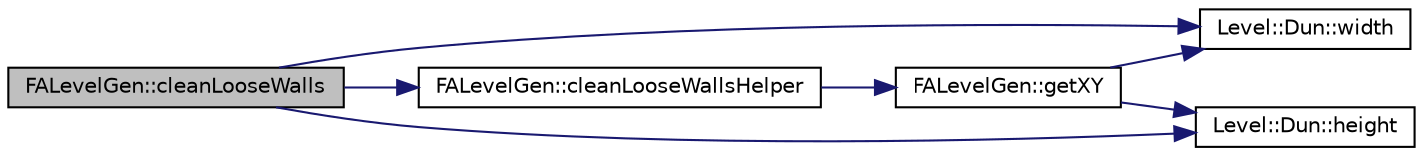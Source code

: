 digraph G
{
  edge [fontname="Helvetica",fontsize="10",labelfontname="Helvetica",labelfontsize="10"];
  node [fontname="Helvetica",fontsize="10",shape=record];
  rankdir="LR";
  Node1 [label="FALevelGen::cleanLooseWalls",height=0.2,width=0.4,color="black", fillcolor="grey75", style="filled" fontcolor="black"];
  Node1 -> Node2 [color="midnightblue",fontsize="10",style="solid",fontname="Helvetica"];
  Node2 [label="Level::Dun::width",height=0.2,width=0.4,color="black", fillcolor="white", style="filled",URL="$class_level_1_1_dun.html#a484e94f5c0d423b9277ee500583c510d"];
  Node1 -> Node3 [color="midnightblue",fontsize="10",style="solid",fontname="Helvetica"];
  Node3 [label="Level::Dun::height",height=0.2,width=0.4,color="black", fillcolor="white", style="filled",URL="$class_level_1_1_dun.html#a741579a7d91d77fa99026cc35c77ac59"];
  Node1 -> Node4 [color="midnightblue",fontsize="10",style="solid",fontname="Helvetica"];
  Node4 [label="FALevelGen::cleanLooseWallsHelper",height=0.2,width=0.4,color="black", fillcolor="white", style="filled",URL="$namespace_f_a_level_gen.html#a0a6b8872f9374d3d1ea6e1bf6a8a350b"];
  Node4 -> Node5 [color="midnightblue",fontsize="10",style="solid",fontname="Helvetica"];
  Node5 [label="FALevelGen::getXY",height=0.2,width=0.4,color="black", fillcolor="white", style="filled",URL="$namespace_f_a_level_gen.html#ae58979758ba5b5bc2d6f0e719832b3ef"];
  Node5 -> Node2 [color="midnightblue",fontsize="10",style="solid",fontname="Helvetica"];
  Node5 -> Node3 [color="midnightblue",fontsize="10",style="solid",fontname="Helvetica"];
}

